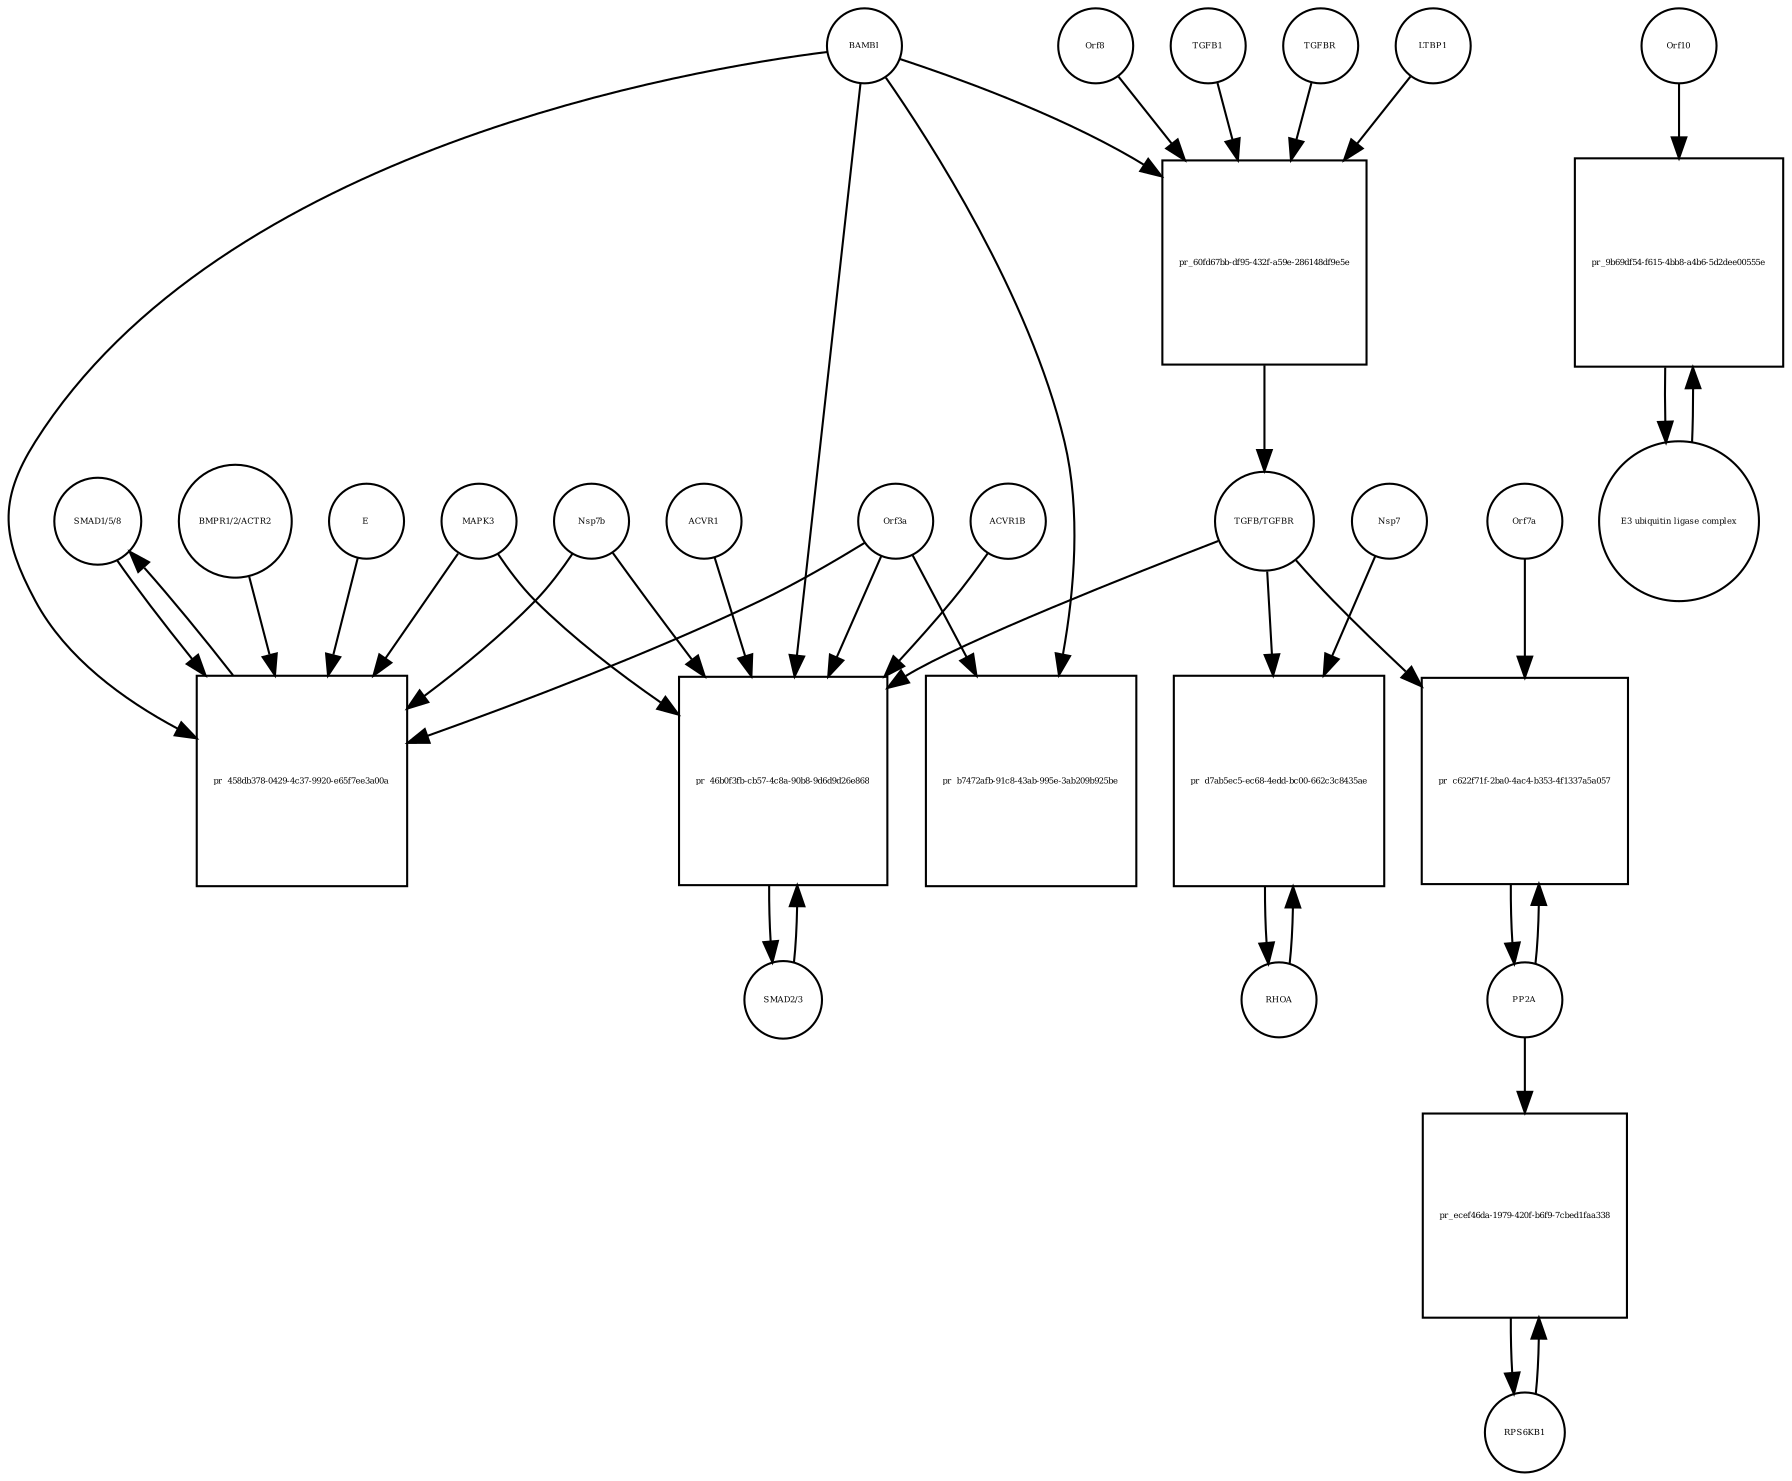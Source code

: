 strict digraph  {
"SMAD1/5/8" [annotation="", bipartite=0, cls=complex, fontsize=4, label="SMAD1/5/8", shape=circle];
"pr_458db378-0429-4c37-9920-e65f7ee3a00a" [annotation="", bipartite=1, cls=process, fontsize=4, label="pr_458db378-0429-4c37-9920-e65f7ee3a00a", shape=square];
BAMBI [annotation="", bipartite=0, cls=macromolecule, fontsize=4, label=BAMBI, shape=circle];
"BMPR1/2/ACTR2" [annotation="", bipartite=0, cls=complex, fontsize=4, label="BMPR1/2/ACTR2", shape=circle];
MAPK3 [annotation="", bipartite=0, cls=macromolecule, fontsize=4, label=MAPK3, shape=circle];
Orf3a [annotation=urn_miriam_uniprot_P59632, bipartite=0, cls=macromolecule, fontsize=4, label=Orf3a, shape=circle];
Nsp7b [annotation=urn_miriam_uniprot_Q7TFA1, bipartite=0, cls=macromolecule, fontsize=4, label=Nsp7b, shape=circle];
E [annotation=urn_miriam_uniprot_P59637, bipartite=0, cls=macromolecule, fontsize=4, label=E, shape=circle];
"SMAD2/3" [annotation="", bipartite=0, cls=complex, fontsize=4, label="SMAD2/3", shape=circle];
"pr_46b0f3fb-cb57-4c8a-90b8-9d6d9d26e868" [annotation="", bipartite=1, cls=process, fontsize=4, label="pr_46b0f3fb-cb57-4c8a-90b8-9d6d9d26e868", shape=square];
"TGFB/TGFBR" [annotation="", bipartite=0, cls=complex, fontsize=4, label="TGFB/TGFBR", shape=circle];
ACVR1 [annotation="", bipartite=0, cls=macromolecule, fontsize=4, label=ACVR1, shape=circle];
ACVR1B [annotation="", bipartite=0, cls=macromolecule, fontsize=4, label=ACVR1B, shape=circle];
RHOA [annotation="", bipartite=0, cls=macromolecule, fontsize=4, label=RHOA, shape=circle];
"pr_d7ab5ec5-ec68-4edd-bc00-662c3c8435ae" [annotation="", bipartite=1, cls=process, fontsize=4, label="pr_d7ab5ec5-ec68-4edd-bc00-662c3c8435ae", shape=square];
Nsp7 [annotation=urn_miriam_uniprot_Q7TFA1, bipartite=0, cls=macromolecule, fontsize=4, label=Nsp7, shape=circle];
PP2A [annotation="", bipartite=0, cls=complex, fontsize=4, label=PP2A, shape=circle];
"pr_c622f71f-2ba0-4ac4-b353-4f1337a5a057" [annotation="", bipartite=1, cls=process, fontsize=4, label="pr_c622f71f-2ba0-4ac4-b353-4f1337a5a057", shape=square];
Orf7a [annotation=urn_miriam_uniprot_P59635, bipartite=0, cls=macromolecule, fontsize=4, label=Orf7a, shape=circle];
RPS6KB1 [annotation="", bipartite=0, cls=macromolecule, fontsize=4, label=RPS6KB1, shape=circle];
"pr_ecef46da-1979-420f-b6f9-7cbed1faa338" [annotation="", bipartite=1, cls=process, fontsize=4, label="pr_ecef46da-1979-420f-b6f9-7cbed1faa338", shape=square];
"pr_b7472afb-91c8-43ab-995e-3ab209b925be" [annotation="", bipartite=1, cls=process, fontsize=4, label="pr_b7472afb-91c8-43ab-995e-3ab209b925be", shape=square];
TGFB1 [annotation="", bipartite=0, cls=macromolecule, fontsize=4, label=TGFB1, shape=circle];
"pr_60fd67bb-df95-432f-a59e-286148df9e5e" [annotation="", bipartite=1, cls=process, fontsize=4, label="pr_60fd67bb-df95-432f-a59e-286148df9e5e", shape=square];
TGFBR [annotation="", bipartite=0, cls=complex, fontsize=4, label=TGFBR, shape=circle];
LTBP1 [annotation="", bipartite=0, cls=macromolecule, fontsize=4, label=LTBP1, shape=circle];
Orf8 [annotation="urn_miriam_uniprot_Q80H93|urn_miriam_uniprot_Q7TFA0", bipartite=0, cls=macromolecule, fontsize=4, label=Orf8, shape=circle];
Orf10 [annotation=urn_miriam_ncbiprotein_BCD58762, bipartite=0, cls=macromolecule, fontsize=4, label=Orf10, shape=circle];
"pr_9b69df54-f615-4bb8-a4b6-5d2dee00555e" [annotation="", bipartite=1, cls=process, fontsize=4, label="pr_9b69df54-f615-4bb8-a4b6-5d2dee00555e", shape=square];
"E3 ubiquitin ligase complex" [annotation="", bipartite=0, cls=complex, fontsize=4, label="E3 ubiquitin ligase complex", shape=circle];
"SMAD1/5/8" -> "pr_458db378-0429-4c37-9920-e65f7ee3a00a"  [annotation="", interaction_type=consumption];
"pr_458db378-0429-4c37-9920-e65f7ee3a00a" -> "SMAD1/5/8"  [annotation="", interaction_type=production];
BAMBI -> "pr_458db378-0429-4c37-9920-e65f7ee3a00a"  [annotation="urn_miriam_doi_10.1101%2F2020.06.17.156455", interaction_type=inhibition];
BAMBI -> "pr_46b0f3fb-cb57-4c8a-90b8-9d6d9d26e868"  [annotation="urn_miriam_doi_10.1101%2F2020.06.17.156455", interaction_type=inhibition];
BAMBI -> "pr_b7472afb-91c8-43ab-995e-3ab209b925be"  [annotation="", interaction_type=consumption];
BAMBI -> "pr_60fd67bb-df95-432f-a59e-286148df9e5e"  [annotation="urn_miriam_doi_10.1101%2F2020.06.17.156455", interaction_type=inhibition];
"BMPR1/2/ACTR2" -> "pr_458db378-0429-4c37-9920-e65f7ee3a00a"  [annotation="urn_miriam_doi_10.1101%2F2020.06.17.156455", interaction_type=catalysis];
MAPK3 -> "pr_458db378-0429-4c37-9920-e65f7ee3a00a"  [annotation="urn_miriam_doi_10.1101%2F2020.06.17.156455", interaction_type=inhibition];
MAPK3 -> "pr_46b0f3fb-cb57-4c8a-90b8-9d6d9d26e868"  [annotation="urn_miriam_doi_10.1101%2F2020.06.17.156455", interaction_type=inhibition];
Orf3a -> "pr_458db378-0429-4c37-9920-e65f7ee3a00a"  [annotation="urn_miriam_doi_10.1101%2F2020.06.17.156455", interaction_type=stimulation];
Orf3a -> "pr_46b0f3fb-cb57-4c8a-90b8-9d6d9d26e868"  [annotation="urn_miriam_doi_10.1101%2F2020.06.17.156455", interaction_type=stimulation];
Orf3a -> "pr_b7472afb-91c8-43ab-995e-3ab209b925be"  [annotation="urn_miriam_doi_10.1101%2F2020.06.17.156455", interaction_type=stimulation];
Nsp7b -> "pr_458db378-0429-4c37-9920-e65f7ee3a00a"  [annotation="urn_miriam_doi_10.1101%2F2020.06.17.156455", interaction_type=stimulation];
Nsp7b -> "pr_46b0f3fb-cb57-4c8a-90b8-9d6d9d26e868"  [annotation="urn_miriam_doi_10.1101%2F2020.06.17.156455", interaction_type=stimulation];
E -> "pr_458db378-0429-4c37-9920-e65f7ee3a00a"  [annotation="urn_miriam_doi_10.1101%2F2020.06.17.156455", interaction_type=stimulation];
"SMAD2/3" -> "pr_46b0f3fb-cb57-4c8a-90b8-9d6d9d26e868"  [annotation="", interaction_type=consumption];
"pr_46b0f3fb-cb57-4c8a-90b8-9d6d9d26e868" -> "SMAD2/3"  [annotation="", interaction_type=production];
"TGFB/TGFBR" -> "pr_46b0f3fb-cb57-4c8a-90b8-9d6d9d26e868"  [annotation="urn_miriam_doi_10.1101%2F2020.06.17.156455", interaction_type=stimulation];
"TGFB/TGFBR" -> "pr_d7ab5ec5-ec68-4edd-bc00-662c3c8435ae"  [annotation="urn_miriam_doi_10.1101%2F2020.06.17.156455", interaction_type=stimulation];
"TGFB/TGFBR" -> "pr_c622f71f-2ba0-4ac4-b353-4f1337a5a057"  [annotation="urn_miriam_doi_10.1101%2F2020.03.31.019216", interaction_type=stimulation];
ACVR1 -> "pr_46b0f3fb-cb57-4c8a-90b8-9d6d9d26e868"  [annotation="urn_miriam_doi_10.1101%2F2020.06.17.156455", interaction_type=catalysis];
ACVR1B -> "pr_46b0f3fb-cb57-4c8a-90b8-9d6d9d26e868"  [annotation="urn_miriam_doi_10.1101%2F2020.06.17.156455", interaction_type=catalysis];
RHOA -> "pr_d7ab5ec5-ec68-4edd-bc00-662c3c8435ae"  [annotation="", interaction_type=consumption];
"pr_d7ab5ec5-ec68-4edd-bc00-662c3c8435ae" -> RHOA  [annotation="", interaction_type=production];
Nsp7 -> "pr_d7ab5ec5-ec68-4edd-bc00-662c3c8435ae"  [annotation="urn_miriam_doi_10.1101%2F2020.06.17.156455", interaction_type=stimulation];
PP2A -> "pr_c622f71f-2ba0-4ac4-b353-4f1337a5a057"  [annotation="", interaction_type=consumption];
PP2A -> "pr_ecef46da-1979-420f-b6f9-7cbed1faa338"  [annotation="", interaction_type=catalysis];
"pr_c622f71f-2ba0-4ac4-b353-4f1337a5a057" -> PP2A  [annotation="", interaction_type=production];
Orf7a -> "pr_c622f71f-2ba0-4ac4-b353-4f1337a5a057"  [annotation="urn_miriam_doi_10.1101%2F2020.03.31.019216", interaction_type=stimulation];
RPS6KB1 -> "pr_ecef46da-1979-420f-b6f9-7cbed1faa338"  [annotation="", interaction_type=consumption];
"pr_ecef46da-1979-420f-b6f9-7cbed1faa338" -> RPS6KB1  [annotation="", interaction_type=production];
TGFB1 -> "pr_60fd67bb-df95-432f-a59e-286148df9e5e"  [annotation="", interaction_type=consumption];
"pr_60fd67bb-df95-432f-a59e-286148df9e5e" -> "TGFB/TGFBR"  [annotation="", interaction_type=production];
TGFBR -> "pr_60fd67bb-df95-432f-a59e-286148df9e5e"  [annotation="", interaction_type=consumption];
LTBP1 -> "pr_60fd67bb-df95-432f-a59e-286148df9e5e"  [annotation="urn_miriam_doi_10.1101%2F2020.06.17.156455", interaction_type=inhibition];
Orf8 -> "pr_60fd67bb-df95-432f-a59e-286148df9e5e"  [annotation="urn_miriam_doi_10.1101%2F2020.06.17.156455", interaction_type=stimulation];
Orf10 -> "pr_9b69df54-f615-4bb8-a4b6-5d2dee00555e"  [annotation="", interaction_type=consumption];
"pr_9b69df54-f615-4bb8-a4b6-5d2dee00555e" -> "E3 ubiquitin ligase complex"  [annotation="", interaction_type=production];
"E3 ubiquitin ligase complex" -> "pr_9b69df54-f615-4bb8-a4b6-5d2dee00555e"  [annotation="", interaction_type=consumption];
}

